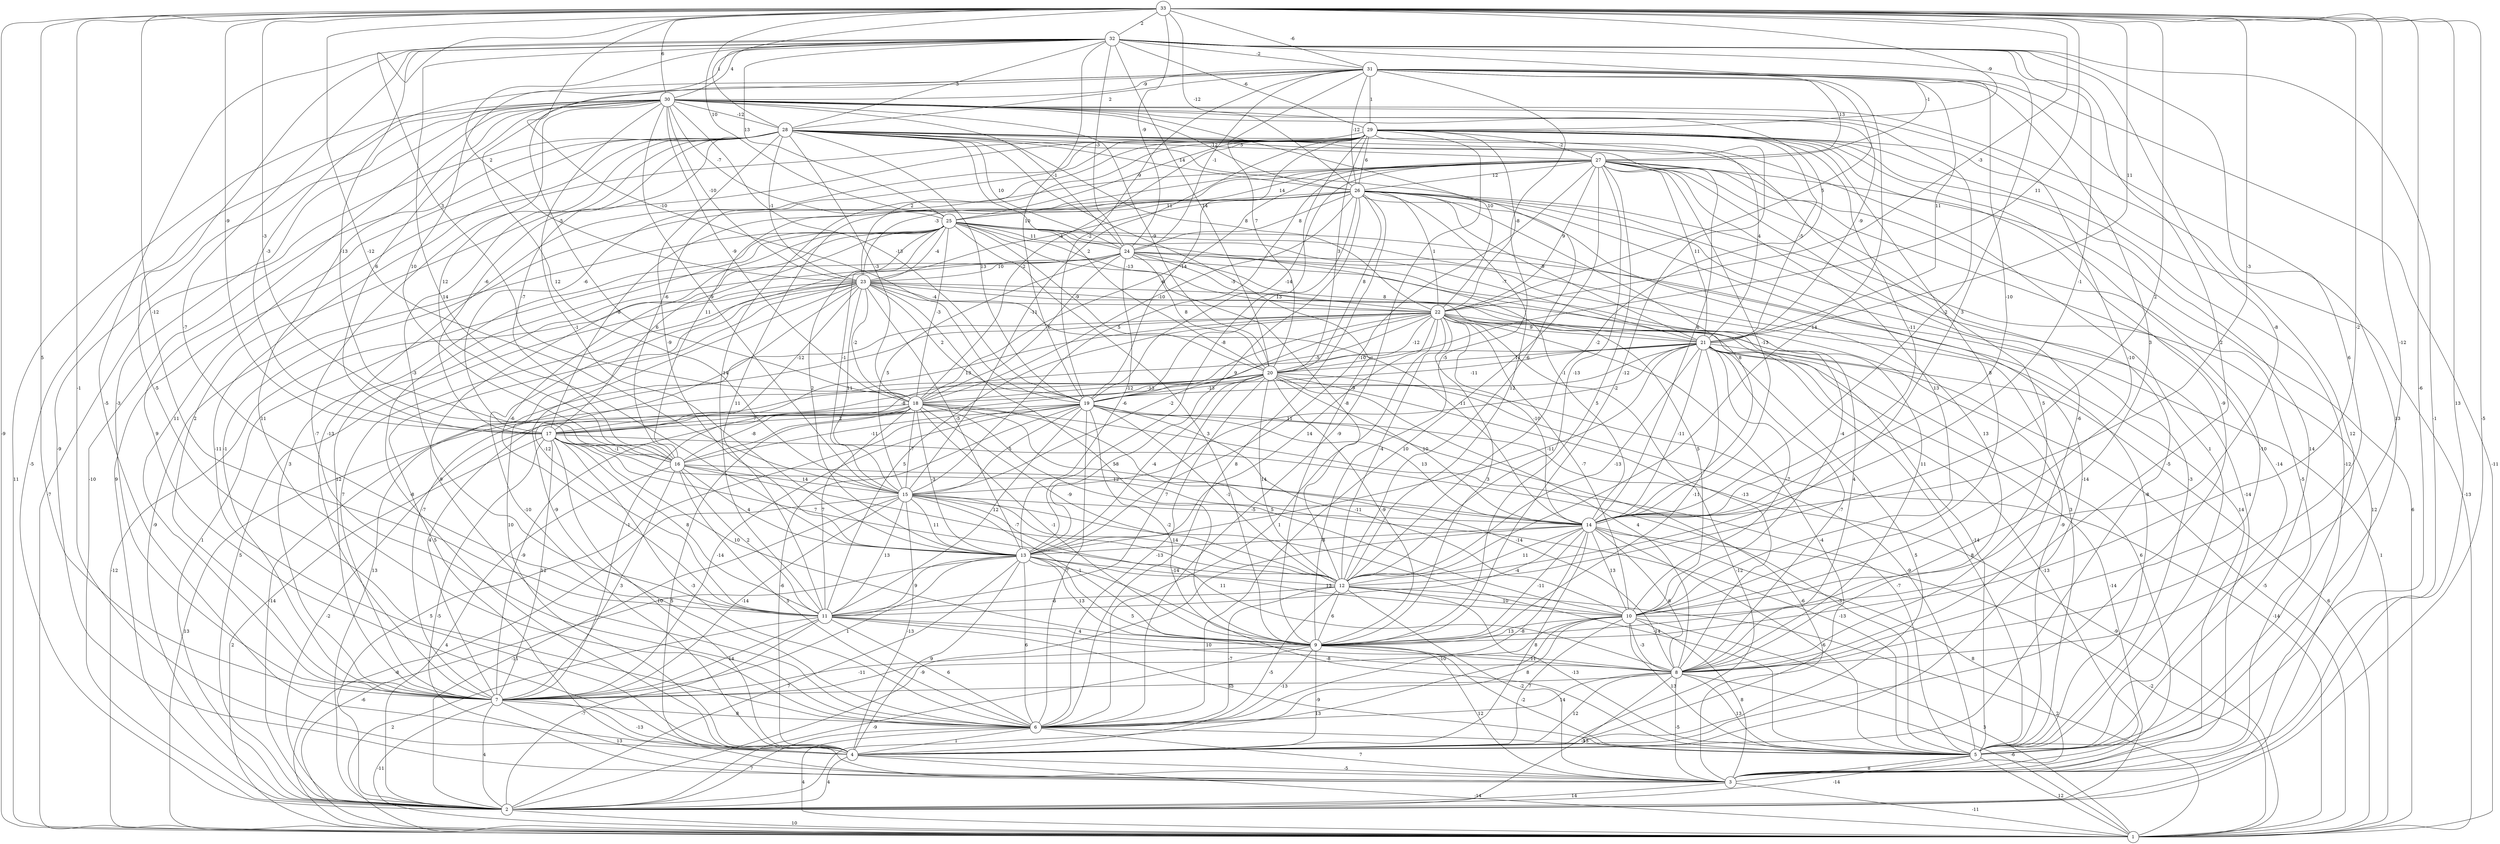 graph { 
	 fontname="Helvetica,Arial,sans-serif" 
	 node [shape = circle]; 
	 33 -- 1 [label = "-9"];
	 33 -- 2 [label = "-5"];
	 33 -- 3 [label = "13"];
	 33 -- 4 [label = "-1"];
	 33 -- 5 [label = "-6"];
	 33 -- 7 [label = "5"];
	 33 -- 8 [label = "-12"];
	 33 -- 9 [label = "-2"];
	 33 -- 11 [label = "-12"];
	 33 -- 12 [label = "2"];
	 33 -- 14 [label = "-3"];
	 33 -- 15 [label = "-12"];
	 33 -- 16 [label = "-3"];
	 33 -- 17 [label = "-9"];
	 33 -- 18 [label = "3"];
	 33 -- 19 [label = "-10"];
	 33 -- 20 [label = "11"];
	 33 -- 21 [label = "11"];
	 33 -- 22 [label = "-3"];
	 33 -- 24 [label = "-9"];
	 33 -- 25 [label = "10"];
	 33 -- 26 [label = "-12"];
	 33 -- 28 [label = "1"];
	 33 -- 29 [label = "-9"];
	 33 -- 30 [label = "6"];
	 33 -- 31 [label = "-6"];
	 33 -- 32 [label = "2"];
	 32 -- 3 [label = "-1"];
	 32 -- 4 [label = "-5"];
	 32 -- 6 [label = "-5"];
	 32 -- 8 [label = "6"];
	 32 -- 9 [label = "2"];
	 32 -- 10 [label = "-8"];
	 32 -- 11 [label = "-7"];
	 32 -- 12 [label = "3"];
	 32 -- 13 [label = "14"];
	 32 -- 14 [label = "-1"];
	 32 -- 16 [label = "-13"];
	 32 -- 18 [label = "-5"];
	 32 -- 19 [label = "10"];
	 32 -- 20 [label = "14"];
	 32 -- 23 [label = "2"];
	 32 -- 24 [label = "-3"];
	 32 -- 25 [label = "13"];
	 32 -- 27 [label = "-1"];
	 32 -- 28 [label = "3"];
	 32 -- 29 [label = "-6"];
	 32 -- 30 [label = "4"];
	 32 -- 31 [label = "-2"];
	 31 -- 1 [label = "-11"];
	 31 -- 5 [label = "13"];
	 31 -- 9 [label = "-5"];
	 31 -- 10 [label = "3"];
	 31 -- 12 [label = "14"];
	 31 -- 14 [label = "-10"];
	 31 -- 15 [label = "12"];
	 31 -- 16 [label = "10"];
	 31 -- 17 [label = "-3"];
	 31 -- 19 [label = "-2"];
	 31 -- 20 [label = "7"];
	 31 -- 21 [label = "11"];
	 31 -- 22 [label = "5"];
	 31 -- 24 [label = "-1"];
	 31 -- 26 [label = "-12"];
	 31 -- 27 [label = "13"];
	 31 -- 28 [label = "2"];
	 31 -- 29 [label = "1"];
	 31 -- 30 [label = "-9"];
	 30 -- 1 [label = "11"];
	 30 -- 2 [label = "-5"];
	 30 -- 3 [label = "-9"];
	 30 -- 4 [label = "9"];
	 30 -- 5 [label = "12"];
	 30 -- 6 [label = "11"];
	 30 -- 7 [label = "-3"];
	 30 -- 10 [label = "-10"];
	 30 -- 12 [label = "-2"];
	 30 -- 13 [label = "-1"];
	 30 -- 14 [label = "-2"];
	 30 -- 15 [label = "-9"];
	 30 -- 16 [label = "12"];
	 30 -- 17 [label = "6"];
	 30 -- 18 [label = "-9"];
	 30 -- 19 [label = "-13"];
	 30 -- 20 [label = "-9"];
	 30 -- 21 [label = "-9"];
	 30 -- 22 [label = "10"];
	 30 -- 23 [label = "-10"];
	 30 -- 24 [label = "-1"];
	 30 -- 25 [label = "-7"];
	 30 -- 26 [label = "-12"];
	 30 -- 28 [label = "-12"];
	 29 -- 1 [label = "-13"];
	 29 -- 2 [label = "9"];
	 29 -- 3 [label = "-12"];
	 29 -- 4 [label = "-10"];
	 29 -- 5 [label = "14"];
	 29 -- 6 [label = "-9"];
	 29 -- 7 [label = "2"];
	 29 -- 8 [label = "-9"];
	 29 -- 9 [label = "-2"];
	 29 -- 10 [label = "8"];
	 29 -- 11 [label = "14"];
	 29 -- 13 [label = "-8"];
	 29 -- 14 [label = "-11"];
	 29 -- 15 [label = "-11"];
	 29 -- 16 [label = "-6"];
	 29 -- 17 [label = "-6"];
	 29 -- 18 [label = "-2"];
	 29 -- 19 [label = "-14"];
	 29 -- 20 [label = "3"];
	 29 -- 21 [label = "-5"];
	 29 -- 22 [label = "-8"];
	 29 -- 23 [label = "2"];
	 29 -- 25 [label = "-9"];
	 29 -- 26 [label = "6"];
	 29 -- 27 [label = "-2"];
	 28 -- 1 [label = "-7"];
	 28 -- 2 [label = "-10"];
	 28 -- 4 [label = "-11"];
	 28 -- 5 [label = "1"];
	 28 -- 6 [label = "-7"];
	 28 -- 7 [label = "11"];
	 28 -- 8 [label = "5"];
	 28 -- 9 [label = "-9"];
	 28 -- 11 [label = "-3"];
	 28 -- 12 [label = "-6"];
	 28 -- 13 [label = "-9"];
	 28 -- 14 [label = "6"];
	 28 -- 16 [label = "-7"];
	 28 -- 17 [label = "-6"];
	 28 -- 18 [label = "-3"];
	 28 -- 19 [label = "13"];
	 28 -- 20 [label = "2"];
	 28 -- 21 [label = "4"];
	 28 -- 22 [label = "8"];
	 28 -- 23 [label = "-1"];
	 28 -- 24 [label = "10"];
	 28 -- 26 [label = "14"];
	 28 -- 27 [label = "5"];
	 27 -- 1 [label = "6"];
	 27 -- 3 [label = "-5"];
	 27 -- 4 [label = "-5"];
	 27 -- 5 [label = "-14"];
	 27 -- 6 [label = "10"];
	 27 -- 7 [label = "-13"];
	 27 -- 8 [label = "-6"];
	 27 -- 9 [label = "5"];
	 27 -- 10 [label = "13"];
	 27 -- 12 [label = "-13"];
	 27 -- 13 [label = "-10"];
	 27 -- 14 [label = "-13"];
	 27 -- 15 [label = "5"];
	 27 -- 16 [label = "11"];
	 27 -- 18 [label = "-6"];
	 27 -- 19 [label = "-14"];
	 27 -- 21 [label = "11"];
	 27 -- 22 [label = "9"];
	 27 -- 23 [label = "-3"];
	 27 -- 25 [label = "14"];
	 27 -- 26 [label = "12"];
	 26 -- 2 [label = "12"];
	 26 -- 3 [label = "-14"];
	 26 -- 4 [label = "-14"];
	 26 -- 5 [label = "-3"];
	 26 -- 6 [label = "8"];
	 26 -- 7 [label = "-1"];
	 26 -- 8 [label = "13"];
	 26 -- 11 [label = "11"];
	 26 -- 12 [label = "12"];
	 26 -- 13 [label = "9"];
	 26 -- 14 [label = "8"];
	 26 -- 17 [label = "-8"];
	 26 -- 18 [label = "-10"];
	 26 -- 19 [label = "13"];
	 26 -- 20 [label = "8"];
	 26 -- 21 [label = "-9"];
	 26 -- 22 [label = "1"];
	 26 -- 23 [label = "-4"];
	 26 -- 24 [label = "8"];
	 26 -- 25 [label = "11"];
	 25 -- 2 [label = "-9"];
	 25 -- 3 [label = "14"];
	 25 -- 4 [label = "-8"];
	 25 -- 5 [label = "-8"];
	 25 -- 6 [label = "9"];
	 25 -- 7 [label = "3"];
	 25 -- 9 [label = "3"];
	 25 -- 11 [label = "-6"];
	 25 -- 12 [label = "-8"];
	 25 -- 13 [label = "2"];
	 25 -- 14 [label = "-1"];
	 25 -- 15 [label = "-1"];
	 25 -- 17 [label = "6"];
	 25 -- 18 [label = "-3"];
	 25 -- 20 [label = "-9"];
	 25 -- 21 [label = "-7"];
	 25 -- 22 [label = "-13"];
	 25 -- 23 [label = "-4"];
	 25 -- 24 [label = "11"];
	 24 -- 1 [label = "1"];
	 24 -- 2 [label = "1"];
	 24 -- 4 [label = "-10"];
	 24 -- 5 [label = "3"];
	 24 -- 7 [label = "12"];
	 24 -- 8 [label = "11"];
	 24 -- 10 [label = "-4"];
	 24 -- 13 [label = "-6"];
	 24 -- 15 [label = "5"];
	 24 -- 18 [label = "6"];
	 24 -- 20 [label = "8"];
	 24 -- 21 [label = "8"];
	 24 -- 22 [label = "-5"];
	 24 -- 23 [label = "10"];
	 23 -- 1 [label = "-12"];
	 23 -- 2 [label = "5"];
	 23 -- 3 [label = "5"];
	 23 -- 4 [label = "10"];
	 23 -- 5 [label = "-9"];
	 23 -- 6 [label = "-9"];
	 23 -- 7 [label = "7"];
	 23 -- 8 [label = "4"];
	 23 -- 9 [label = "5"];
	 23 -- 10 [label = "5"];
	 23 -- 11 [label = "-12"];
	 23 -- 13 [label = "-5"];
	 23 -- 14 [label = "-11"];
	 23 -- 15 [label = "11"];
	 23 -- 17 [label = "-12"];
	 23 -- 18 [label = "-2"];
	 23 -- 19 [label = "2"];
	 23 -- 22 [label = "-4"];
	 22 -- 1 [label = "-5"];
	 22 -- 2 [label = "13"];
	 22 -- 3 [label = "6"];
	 22 -- 4 [label = "-4"];
	 22 -- 5 [label = "-14"];
	 22 -- 6 [label = "1"];
	 22 -- 7 [label = "-7"];
	 22 -- 8 [label = "-13"];
	 22 -- 9 [label = "3"];
	 22 -- 10 [label = "-7"];
	 22 -- 11 [label = "5"];
	 22 -- 12 [label = "-4"];
	 22 -- 13 [label = "14"];
	 22 -- 14 [label = "-10"];
	 22 -- 15 [label = "-2"];
	 22 -- 16 [label = "-13"];
	 22 -- 17 [label = "13"];
	 22 -- 19 [label = "-5"];
	 22 -- 20 [label = "-12"];
	 22 -- 21 [label = "9"];
	 21 -- 1 [label = "6"];
	 21 -- 2 [label = "-14"];
	 21 -- 3 [label = "-13"];
	 21 -- 4 [label = "5"];
	 21 -- 5 [label = "8"];
	 21 -- 7 [label = "-1"];
	 21 -- 8 [label = "-7"];
	 21 -- 9 [label = "-11"];
	 21 -- 10 [label = "-7"];
	 21 -- 12 [label = "-13"];
	 21 -- 13 [label = "-11"];
	 21 -- 14 [label = "-11"];
	 21 -- 15 [label = "11"];
	 21 -- 18 [label = "-11"];
	 21 -- 19 [label = "-12"];
	 21 -- 20 [label = "11"];
	 20 -- 1 [label = "-14"];
	 20 -- 2 [label = "-14"];
	 20 -- 4 [label = "-12"];
	 20 -- 5 [label = "-9"];
	 20 -- 6 [label = "-13"];
	 20 -- 7 [label = "4"];
	 20 -- 8 [label = "4"];
	 20 -- 9 [label = "-9"];
	 20 -- 11 [label = "7"];
	 20 -- 12 [label = "14"];
	 20 -- 13 [label = "-4"];
	 20 -- 14 [label = "10"];
	 20 -- 17 [label = "-8"];
	 20 -- 18 [label = "-12"];
	 20 -- 19 [label = "-13"];
	 19 -- 1 [label = "-9"];
	 19 -- 2 [label = "5"];
	 19 -- 3 [label = "-6"];
	 19 -- 4 [label = "-6"];
	 19 -- 6 [label = "7"];
	 19 -- 7 [label = "-14"];
	 19 -- 9 [label = "-2"];
	 19 -- 10 [label = "-11"];
	 19 -- 11 [label = "12"];
	 19 -- 12 [label = "-1"];
	 19 -- 14 [label = "13"];
	 19 -- 15 [label = "5"];
	 19 -- 16 [label = "-11"];
	 19 -- 17 [label = "2"];
	 18 -- 1 [label = "13"];
	 18 -- 2 [label = "-2"];
	 18 -- 3 [label = "5"];
	 18 -- 5 [label = "-7"];
	 18 -- 7 [label = "-9"];
	 18 -- 8 [label = "-14"];
	 18 -- 9 [label = "-1"];
	 18 -- 10 [label = "5"];
	 18 -- 11 [label = "7"];
	 18 -- 12 [label = "-9"];
	 18 -- 13 [label = "-3"];
	 18 -- 14 [label = "-8"];
	 18 -- 15 [label = "-7"];
	 18 -- 16 [label = "-8"];
	 18 -- 17 [label = "7"];
	 17 -- 1 [label = "2"];
	 17 -- 3 [label = "-5"];
	 17 -- 4 [label = "10"];
	 17 -- 5 [label = "-3"];
	 17 -- 6 [label = "-3"];
	 17 -- 7 [label = "12"];
	 17 -- 9 [label = "10"];
	 17 -- 11 [label = "8"];
	 17 -- 12 [label = "7"];
	 17 -- 14 [label = "12"];
	 17 -- 16 [label = "-1"];
	 16 -- 2 [label = "4"];
	 16 -- 5 [label = "-13"];
	 16 -- 6 [label = "5"];
	 16 -- 7 [label = "3"];
	 16 -- 11 [label = "2"];
	 16 -- 12 [label = "-7"];
	 16 -- 13 [label = "4"];
	 16 -- 15 [label = "14"];
	 15 -- 1 [label = "-8"];
	 15 -- 2 [label = "-11"];
	 15 -- 4 [label = "-13"];
	 15 -- 5 [label = "-14"];
	 15 -- 7 [label = "-14"];
	 15 -- 8 [label = "11"];
	 15 -- 9 [label = "-1"];
	 15 -- 11 [label = "13"];
	 15 -- 12 [label = "14"];
	 15 -- 13 [label = "11"];
	 15 -- 14 [label = "-5"];
	 14 -- 1 [label = "-2"];
	 14 -- 2 [label = "-9"];
	 14 -- 3 [label = "8"];
	 14 -- 4 [label = "8"];
	 14 -- 5 [label = "-6"];
	 14 -- 6 [label = "-8"];
	 14 -- 8 [label = "6"];
	 14 -- 9 [label = "-11"];
	 14 -- 10 [label = "13"];
	 14 -- 11 [label = "-4"];
	 14 -- 12 [label = "11"];
	 14 -- 13 [label = "-8"];
	 13 -- 1 [label = "-6"];
	 13 -- 2 [label = "7"];
	 13 -- 4 [label = "9"];
	 13 -- 5 [label = "-8"];
	 13 -- 6 [label = "6"];
	 13 -- 7 [label = "1"];
	 13 -- 8 [label = "5"];
	 13 -- 9 [label = "13"];
	 13 -- 10 [label = "13"];
	 13 -- 11 [label = "9"];
	 13 -- 12 [label = "-14"];
	 12 -- 1 [label = "2"];
	 12 -- 3 [label = "-2"];
	 12 -- 4 [label = "-5"];
	 12 -- 5 [label = "-13"];
	 12 -- 6 [label = "-7"];
	 12 -- 9 [label = "6"];
	 12 -- 10 [label = "10"];
	 12 -- 11 [label = "-6"];
	 11 -- 1 [label = "2"];
	 11 -- 2 [label = "-7"];
	 11 -- 5 [label = "13"];
	 11 -- 6 [label = "6"];
	 11 -- 7 [label = "14"];
	 11 -- 8 [label = "10"];
	 11 -- 9 [label = "4"];
	 10 -- 1 [label = "3"];
	 10 -- 2 [label = "13"];
	 10 -- 3 [label = "8"];
	 10 -- 4 [label = "7"];
	 10 -- 5 [label = "13"];
	 10 -- 6 [label = "8"];
	 10 -- 7 [label = "-10"];
	 10 -- 8 [label = "-3"];
	 10 -- 9 [label = "13"];
	 9 -- 2 [label = "-9"];
	 9 -- 3 [label = "12"];
	 9 -- 4 [label = "-9"];
	 9 -- 5 [label = "-2"];
	 9 -- 6 [label = "-13"];
	 9 -- 7 [label = "-11"];
	 9 -- 8 [label = "11"];
	 8 -- 1 [label = "-6"];
	 8 -- 2 [label = "-1"];
	 8 -- 3 [label = "-5"];
	 8 -- 4 [label = "12"];
	 8 -- 5 [label = "13"];
	 8 -- 6 [label = "14"];
	 8 -- 7 [label = "7"];
	 7 -- 1 [label = "-11"];
	 7 -- 2 [label = "4"];
	 7 -- 3 [label = "13"];
	 7 -- 4 [label = "-13"];
	 7 -- 6 [label = "8"];
	 6 -- 1 [label = "4"];
	 6 -- 2 [label = "7"];
	 6 -- 3 [label = "7"];
	 6 -- 4 [label = "1"];
	 6 -- 5 [label = "-13"];
	 5 -- 1 [label = "12"];
	 5 -- 2 [label = "-14"];
	 5 -- 3 [label = "8"];
	 4 -- 1 [label = "-14"];
	 4 -- 2 [label = "4"];
	 4 -- 3 [label = "-5"];
	 3 -- 1 [label = "-11"];
	 3 -- 2 [label = "14"];
	 2 -- 1 [label = "10"];
	 1;
	 2;
	 3;
	 4;
	 5;
	 6;
	 7;
	 8;
	 9;
	 10;
	 11;
	 12;
	 13;
	 14;
	 15;
	 16;
	 17;
	 18;
	 19;
	 20;
	 21;
	 22;
	 23;
	 24;
	 25;
	 26;
	 27;
	 28;
	 29;
	 30;
	 31;
	 32;
	 33;
}
